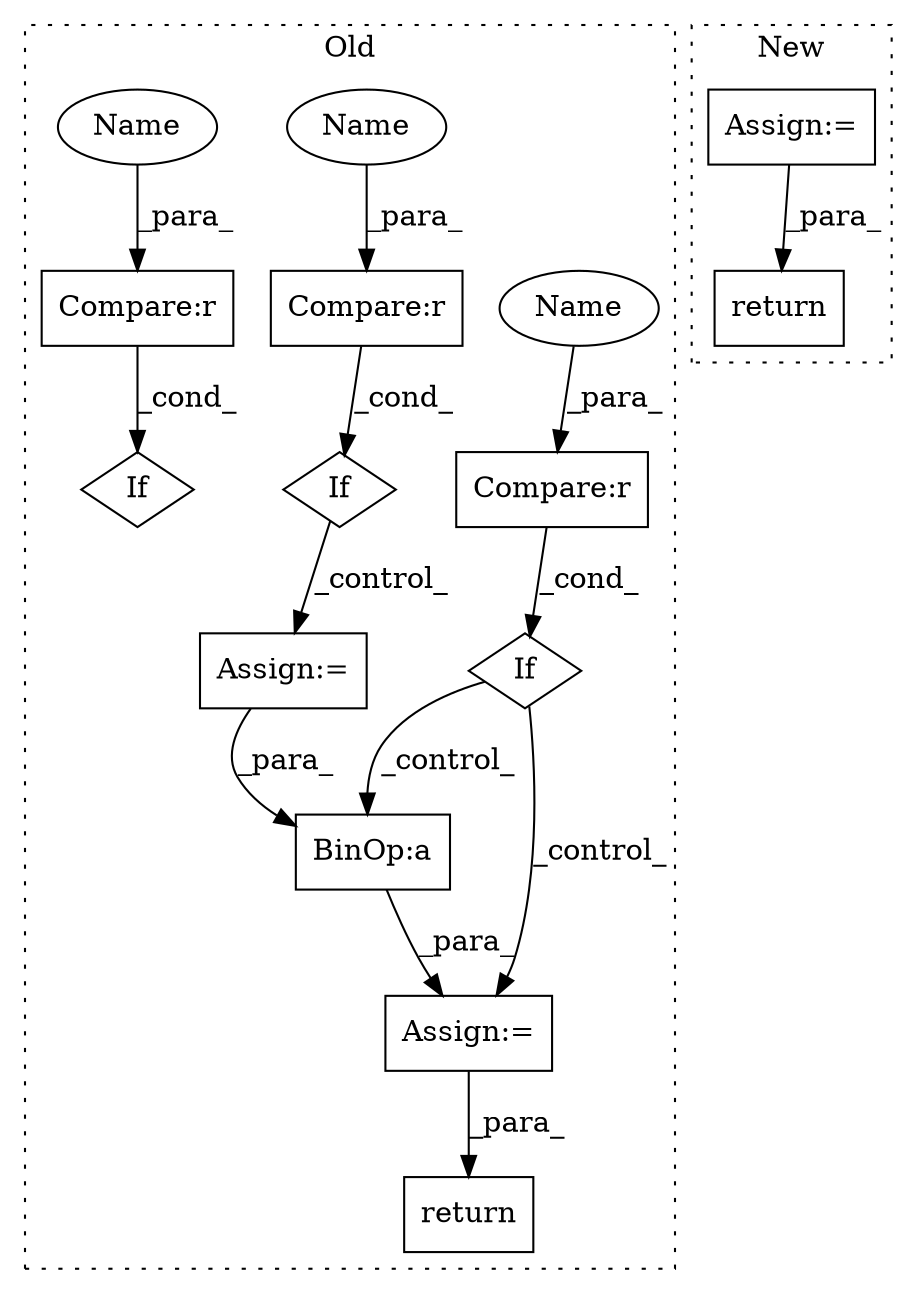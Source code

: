 digraph G {
subgraph cluster0 {
1 [label="If" a="96" s="3008,3032" l="3,14" shape="diamond"];
3 [label="Assign:=" a="68" s="3063" l="3" shape="box"];
4 [label="Compare:r" a="40" s="3011" l="21" shape="box"];
5 [label="return" a="93" s="3202" l="7" shape="box"];
7 [label="Assign:=" a="68" s="2844" l="3" shape="box"];
8 [label="If" a="96" s="2739,2768" l="3,53" shape="diamond"];
9 [label="Compare:r" a="40" s="2742" l="26" shape="box"];
10 [label="BinOp:a" a="82" s="3083" l="3" shape="box"];
11 [label="Compare:r" a="40" s="2543" l="16" shape="box"];
12 [label="If" a="96" s="2540,2559" l="3,14" shape="diamond"];
13 [label="Name" a="87" s="3028" l="4" shape="ellipse"];
14 [label="Name" a="87" s="2764" l="4" shape="ellipse"];
15 [label="Name" a="87" s="2555" l="4" shape="ellipse"];
label = "Old";
style="dotted";
}
subgraph cluster1 {
2 [label="return" a="93" s="2815" l="7" shape="box"];
6 [label="Assign:=" a="68" s="2768" l="3" shape="box"];
label = "New";
style="dotted";
}
1 -> 3 [label="_control_"];
1 -> 10 [label="_control_"];
3 -> 5 [label="_para_"];
4 -> 1 [label="_cond_"];
6 -> 2 [label="_para_"];
7 -> 10 [label="_para_"];
8 -> 7 [label="_control_"];
9 -> 8 [label="_cond_"];
10 -> 3 [label="_para_"];
11 -> 12 [label="_cond_"];
13 -> 4 [label="_para_"];
14 -> 9 [label="_para_"];
15 -> 11 [label="_para_"];
}